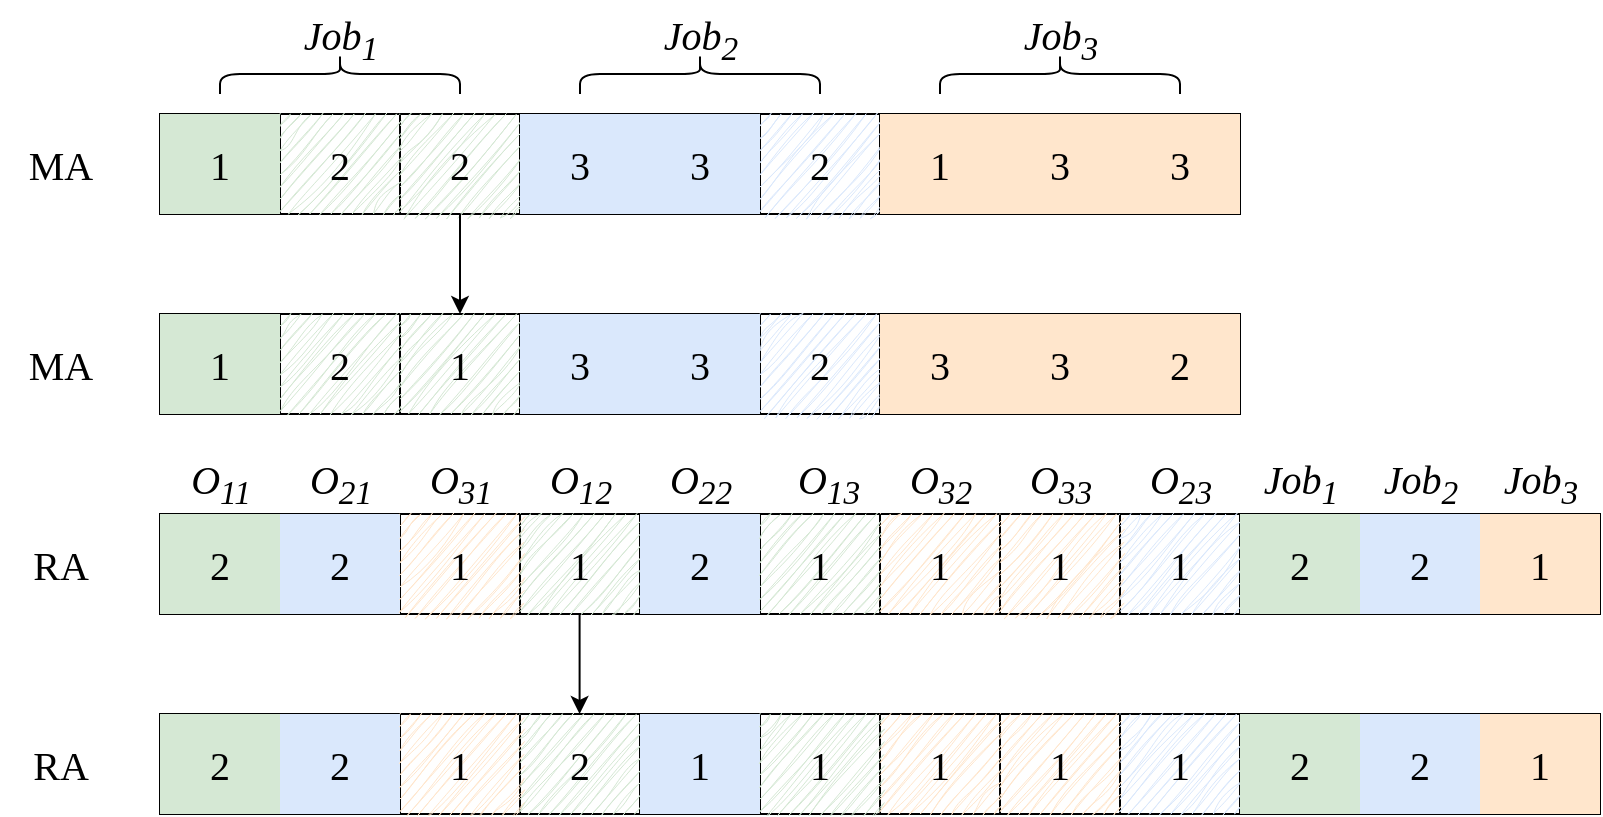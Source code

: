 <mxfile version="26.1.0">
  <diagram name="第 1 页" id="iQ7srxk4YWTIxksb6oVG">
    <mxGraphModel dx="1185" dy="627" grid="1" gridSize="10" guides="1" tooltips="1" connect="1" arrows="1" fold="1" page="1" pageScale="1" pageWidth="827" pageHeight="1169" math="0" shadow="0">
      <root>
        <mxCell id="0" />
        <mxCell id="1" parent="0" />
        <mxCell id="WESP8O3cPXHoL07Lp8WO-1" value="" style="shape=table;startSize=0;container=1;collapsible=0;childLayout=tableLayout;fontFamily=Times New Roman;fontSize=20;" vertex="1" parent="1">
          <mxGeometry x="100" y="230" width="540" height="50" as="geometry" />
        </mxCell>
        <mxCell id="WESP8O3cPXHoL07Lp8WO-2" value="" style="shape=tableRow;horizontal=0;startSize=0;swimlaneHead=0;swimlaneBody=0;strokeColor=inherit;top=0;left=0;bottom=0;right=0;collapsible=0;dropTarget=0;fillColor=none;points=[[0,0.5],[1,0.5]];portConstraint=eastwest;fontFamily=Times New Roman;fontSize=20;" vertex="1" parent="WESP8O3cPXHoL07Lp8WO-1">
          <mxGeometry width="540" height="50" as="geometry" />
        </mxCell>
        <mxCell id="WESP8O3cPXHoL07Lp8WO-3" value="1" style="shape=partialRectangle;html=1;whiteSpace=wrap;connectable=0;strokeColor=#82b366;overflow=hidden;fillColor=#d5e8d4;top=0;left=0;bottom=0;right=0;pointerEvents=1;fontFamily=Times New Roman;fontSize=20;" vertex="1" parent="WESP8O3cPXHoL07Lp8WO-2">
          <mxGeometry width="60" height="50" as="geometry">
            <mxRectangle width="60" height="50" as="alternateBounds" />
          </mxGeometry>
        </mxCell>
        <mxCell id="WESP8O3cPXHoL07Lp8WO-4" value="2" style="shape=partialRectangle;html=1;whiteSpace=wrap;connectable=0;strokeColor=#82b366;overflow=hidden;fillColor=#d5e8d4;top=0;left=0;bottom=0;right=0;pointerEvents=1;fontFamily=Times New Roman;fontSize=20;sketch=1;curveFitting=1;jiggle=2;" vertex="1" parent="WESP8O3cPXHoL07Lp8WO-2">
          <mxGeometry x="60" width="60" height="50" as="geometry">
            <mxRectangle width="60" height="50" as="alternateBounds" />
          </mxGeometry>
        </mxCell>
        <mxCell id="WESP8O3cPXHoL07Lp8WO-5" value="2" style="shape=partialRectangle;html=1;whiteSpace=wrap;connectable=0;strokeColor=#82b366;overflow=hidden;fillColor=#d5e8d4;top=0;left=0;bottom=0;right=0;pointerEvents=1;fontFamily=Times New Roman;fontSize=20;sketch=1;curveFitting=1;jiggle=2;" vertex="1" parent="WESP8O3cPXHoL07Lp8WO-2">
          <mxGeometry x="120" width="60" height="50" as="geometry">
            <mxRectangle width="60" height="50" as="alternateBounds" />
          </mxGeometry>
        </mxCell>
        <mxCell id="WESP8O3cPXHoL07Lp8WO-6" value="3" style="shape=partialRectangle;html=1;whiteSpace=wrap;connectable=0;strokeColor=#6c8ebf;overflow=hidden;fillColor=#dae8fc;top=0;left=0;bottom=0;right=0;pointerEvents=1;fontFamily=Times New Roman;fontSize=20;" vertex="1" parent="WESP8O3cPXHoL07Lp8WO-2">
          <mxGeometry x="180" width="60" height="50" as="geometry">
            <mxRectangle width="60" height="50" as="alternateBounds" />
          </mxGeometry>
        </mxCell>
        <mxCell id="WESP8O3cPXHoL07Lp8WO-7" value="3" style="shape=partialRectangle;html=1;whiteSpace=wrap;connectable=0;strokeColor=#6c8ebf;overflow=hidden;fillColor=#dae8fc;top=0;left=0;bottom=0;right=0;pointerEvents=1;fontFamily=Times New Roman;fontSize=20;" vertex="1" parent="WESP8O3cPXHoL07Lp8WO-2">
          <mxGeometry x="240" width="60" height="50" as="geometry">
            <mxRectangle width="60" height="50" as="alternateBounds" />
          </mxGeometry>
        </mxCell>
        <mxCell id="WESP8O3cPXHoL07Lp8WO-8" value="2" style="shape=partialRectangle;html=1;whiteSpace=wrap;connectable=0;strokeColor=#6c8ebf;overflow=hidden;fillColor=#dae8fc;top=0;left=0;bottom=0;right=0;pointerEvents=1;fontFamily=Times New Roman;fontSize=20;sketch=1;curveFitting=1;jiggle=2;" vertex="1" parent="WESP8O3cPXHoL07Lp8WO-2">
          <mxGeometry x="300" width="60" height="50" as="geometry">
            <mxRectangle width="60" height="50" as="alternateBounds" />
          </mxGeometry>
        </mxCell>
        <mxCell id="WESP8O3cPXHoL07Lp8WO-9" value="1" style="shape=partialRectangle;html=1;whiteSpace=wrap;connectable=0;strokeColor=#d79b00;overflow=hidden;fillColor=#ffe6cc;top=0;left=0;bottom=0;right=0;pointerEvents=1;fontFamily=Times New Roman;fontSize=20;" vertex="1" parent="WESP8O3cPXHoL07Lp8WO-2">
          <mxGeometry x="360" width="60" height="50" as="geometry">
            <mxRectangle width="60" height="50" as="alternateBounds" />
          </mxGeometry>
        </mxCell>
        <mxCell id="WESP8O3cPXHoL07Lp8WO-10" value="3" style="shape=partialRectangle;html=1;whiteSpace=wrap;connectable=0;strokeColor=default;overflow=hidden;fillColor=#ffe6cc;top=0;left=0;bottom=0;right=0;pointerEvents=1;fontFamily=Times New Roman;fontSize=20;" vertex="1" parent="WESP8O3cPXHoL07Lp8WO-2">
          <mxGeometry x="420" width="60" height="50" as="geometry">
            <mxRectangle width="60" height="50" as="alternateBounds" />
          </mxGeometry>
        </mxCell>
        <mxCell id="WESP8O3cPXHoL07Lp8WO-11" value="3" style="shape=partialRectangle;html=1;whiteSpace=wrap;connectable=0;strokeColor=#d79b00;overflow=hidden;fillColor=#ffe6cc;top=0;left=0;bottom=0;right=0;pointerEvents=1;fontFamily=Times New Roman;fontSize=20;" vertex="1" parent="WESP8O3cPXHoL07Lp8WO-2">
          <mxGeometry x="480" width="60" height="50" as="geometry">
            <mxRectangle width="60" height="50" as="alternateBounds" />
          </mxGeometry>
        </mxCell>
        <mxCell id="WESP8O3cPXHoL07Lp8WO-12" value="MA" style="text;html=1;align=center;verticalAlign=middle;resizable=0;points=[];autosize=1;strokeColor=none;fillColor=none;fontFamily=Times New Roman;fontSize=20;" vertex="1" parent="1">
          <mxGeometry x="20" y="235" width="60" height="40" as="geometry" />
        </mxCell>
        <mxCell id="WESP8O3cPXHoL07Lp8WO-13" value="" style="shape=table;startSize=0;container=1;collapsible=0;childLayout=tableLayout;fontFamily=Times New Roman;fontSize=20;" vertex="1" parent="1">
          <mxGeometry x="100" y="330" width="540" height="50" as="geometry" />
        </mxCell>
        <mxCell id="WESP8O3cPXHoL07Lp8WO-14" value="" style="shape=tableRow;horizontal=0;startSize=0;swimlaneHead=0;swimlaneBody=0;strokeColor=inherit;top=0;left=0;bottom=0;right=0;collapsible=0;dropTarget=0;fillColor=none;points=[[0,0.5],[1,0.5]];portConstraint=eastwest;fontFamily=Times New Roman;fontSize=20;shadow=0;" vertex="1" parent="WESP8O3cPXHoL07Lp8WO-13">
          <mxGeometry width="540" height="50" as="geometry" />
        </mxCell>
        <mxCell id="WESP8O3cPXHoL07Lp8WO-15" value="1" style="shape=partialRectangle;html=1;whiteSpace=wrap;connectable=0;strokeColor=#82b366;overflow=hidden;fillColor=#d5e8d4;top=0;left=0;bottom=0;right=0;pointerEvents=1;fontFamily=Times New Roman;fontSize=20;shadow=0;" vertex="1" parent="WESP8O3cPXHoL07Lp8WO-14">
          <mxGeometry width="60" height="50" as="geometry">
            <mxRectangle width="60" height="50" as="alternateBounds" />
          </mxGeometry>
        </mxCell>
        <mxCell id="WESP8O3cPXHoL07Lp8WO-16" value="2" style="shape=partialRectangle;html=1;whiteSpace=wrap;connectable=0;strokeColor=#82b366;overflow=hidden;fillColor=#d5e8d4;top=0;left=0;bottom=0;right=0;pointerEvents=1;fontFamily=Times New Roman;fontSize=20;shadow=0;sketch=1;curveFitting=1;jiggle=2;" vertex="1" parent="WESP8O3cPXHoL07Lp8WO-14">
          <mxGeometry x="60" width="60" height="50" as="geometry">
            <mxRectangle width="60" height="50" as="alternateBounds" />
          </mxGeometry>
        </mxCell>
        <mxCell id="WESP8O3cPXHoL07Lp8WO-17" value="1" style="shape=partialRectangle;html=1;whiteSpace=wrap;connectable=0;strokeColor=#82b366;overflow=hidden;fillColor=#d5e8d4;top=0;left=0;bottom=0;right=0;pointerEvents=1;fontFamily=Times New Roman;fontSize=20;shadow=0;sketch=1;curveFitting=1;jiggle=2;" vertex="1" parent="WESP8O3cPXHoL07Lp8WO-14">
          <mxGeometry x="120" width="60" height="50" as="geometry">
            <mxRectangle width="60" height="50" as="alternateBounds" />
          </mxGeometry>
        </mxCell>
        <mxCell id="WESP8O3cPXHoL07Lp8WO-18" value="3" style="shape=partialRectangle;html=1;whiteSpace=wrap;connectable=0;strokeColor=#6c8ebf;overflow=hidden;fillColor=#dae8fc;top=0;left=0;bottom=0;right=0;pointerEvents=1;fontFamily=Times New Roman;fontSize=20;shadow=0;" vertex="1" parent="WESP8O3cPXHoL07Lp8WO-14">
          <mxGeometry x="180" width="60" height="50" as="geometry">
            <mxRectangle width="60" height="50" as="alternateBounds" />
          </mxGeometry>
        </mxCell>
        <mxCell id="WESP8O3cPXHoL07Lp8WO-19" value="3" style="shape=partialRectangle;html=1;whiteSpace=wrap;connectable=0;strokeColor=#6c8ebf;overflow=hidden;fillColor=#dae8fc;top=0;left=0;bottom=0;right=0;pointerEvents=1;fontFamily=Times New Roman;fontSize=20;shadow=0;" vertex="1" parent="WESP8O3cPXHoL07Lp8WO-14">
          <mxGeometry x="240" width="60" height="50" as="geometry">
            <mxRectangle width="60" height="50" as="alternateBounds" />
          </mxGeometry>
        </mxCell>
        <mxCell id="WESP8O3cPXHoL07Lp8WO-20" value="2" style="shape=partialRectangle;html=1;whiteSpace=wrap;connectable=0;strokeColor=#6c8ebf;overflow=hidden;fillColor=#dae8fc;top=0;left=0;bottom=0;right=0;pointerEvents=1;fontFamily=Times New Roman;fontSize=20;shadow=0;sketch=1;curveFitting=1;jiggle=2;" vertex="1" parent="WESP8O3cPXHoL07Lp8WO-14">
          <mxGeometry x="300" width="60" height="50" as="geometry">
            <mxRectangle width="60" height="50" as="alternateBounds" />
          </mxGeometry>
        </mxCell>
        <mxCell id="WESP8O3cPXHoL07Lp8WO-21" value="3" style="shape=partialRectangle;html=1;whiteSpace=wrap;connectable=0;strokeColor=#d79b00;overflow=hidden;fillColor=#ffe6cc;top=0;left=0;bottom=0;right=0;pointerEvents=1;fontFamily=Times New Roman;fontSize=20;shadow=0;" vertex="1" parent="WESP8O3cPXHoL07Lp8WO-14">
          <mxGeometry x="360" width="60" height="50" as="geometry">
            <mxRectangle width="60" height="50" as="alternateBounds" />
          </mxGeometry>
        </mxCell>
        <mxCell id="WESP8O3cPXHoL07Lp8WO-22" value="3" style="shape=partialRectangle;html=1;whiteSpace=wrap;connectable=0;strokeColor=#d79b00;overflow=hidden;fillColor=#ffe6cc;top=0;left=0;bottom=0;right=0;pointerEvents=1;fontFamily=Times New Roman;fontSize=20;shadow=0;" vertex="1" parent="WESP8O3cPXHoL07Lp8WO-14">
          <mxGeometry x="420" width="60" height="50" as="geometry">
            <mxRectangle width="60" height="50" as="alternateBounds" />
          </mxGeometry>
        </mxCell>
        <mxCell id="WESP8O3cPXHoL07Lp8WO-23" value="2" style="shape=partialRectangle;html=1;whiteSpace=wrap;connectable=0;strokeColor=#d79b00;overflow=hidden;fillColor=#ffe6cc;top=0;left=0;bottom=0;right=0;pointerEvents=1;fontFamily=Times New Roman;fontSize=20;shadow=0;" vertex="1" parent="WESP8O3cPXHoL07Lp8WO-14">
          <mxGeometry x="480" width="60" height="50" as="geometry">
            <mxRectangle width="60" height="50" as="alternateBounds" />
          </mxGeometry>
        </mxCell>
        <mxCell id="WESP8O3cPXHoL07Lp8WO-24" value="MA" style="text;html=1;align=center;verticalAlign=middle;resizable=0;points=[];autosize=1;strokeColor=none;fillColor=none;fontFamily=Times New Roman;fontSize=20;" vertex="1" parent="1">
          <mxGeometry x="20" y="335" width="60" height="40" as="geometry" />
        </mxCell>
        <mxCell id="WESP8O3cPXHoL07Lp8WO-26" value="" style="endArrow=classic;html=1;rounded=0;exitX=0.17;exitY=1.009;exitDx=0;exitDy=0;exitPerimeter=0;fontFamily=Times New Roman;" edge="1" parent="1">
          <mxGeometry width="50" height="50" relative="1" as="geometry">
            <mxPoint x="250" y="280" as="sourcePoint" />
            <mxPoint x="250" y="330" as="targetPoint" />
          </mxGeometry>
        </mxCell>
        <mxCell id="WESP8O3cPXHoL07Lp8WO-31" value="RA" style="text;html=1;align=center;verticalAlign=middle;resizable=0;points=[];autosize=1;strokeColor=none;fillColor=none;fontFamily=Times New Roman;fontSize=20;" vertex="1" parent="1">
          <mxGeometry x="25" y="435" width="50" height="40" as="geometry" />
        </mxCell>
        <mxCell id="WESP8O3cPXHoL07Lp8WO-32" value="" style="shape=table;startSize=0;container=1;collapsible=0;childLayout=tableLayout;fontFamily=Times New Roman;fontSize=20;" vertex="1" parent="1">
          <mxGeometry x="100" y="430" width="720" height="50" as="geometry" />
        </mxCell>
        <mxCell id="WESP8O3cPXHoL07Lp8WO-33" value="" style="shape=tableRow;horizontal=0;startSize=0;swimlaneHead=0;swimlaneBody=0;strokeColor=inherit;top=0;left=0;bottom=0;right=0;collapsible=0;dropTarget=0;fillColor=none;points=[[0,0.5],[1,0.5]];portConstraint=eastwest;fontFamily=Times New Roman;fontSize=20;" vertex="1" parent="WESP8O3cPXHoL07Lp8WO-32">
          <mxGeometry width="720" height="50" as="geometry" />
        </mxCell>
        <mxCell id="WESP8O3cPXHoL07Lp8WO-34" value="2" style="shape=partialRectangle;html=1;whiteSpace=wrap;connectable=0;strokeColor=#82b366;overflow=hidden;fillColor=#d5e8d4;top=0;left=0;bottom=0;right=0;pointerEvents=1;fontFamily=Times New Roman;fontSize=20;" vertex="1" parent="WESP8O3cPXHoL07Lp8WO-33">
          <mxGeometry width="60" height="50" as="geometry">
            <mxRectangle width="60" height="50" as="alternateBounds" />
          </mxGeometry>
        </mxCell>
        <mxCell id="WESP8O3cPXHoL07Lp8WO-35" value="2" style="shape=partialRectangle;html=1;whiteSpace=wrap;connectable=0;strokeColor=#6c8ebf;overflow=hidden;fillColor=#dae8fc;top=0;left=0;bottom=0;right=0;pointerEvents=1;fontFamily=Times New Roman;fontSize=20;" vertex="1" parent="WESP8O3cPXHoL07Lp8WO-33">
          <mxGeometry x="60" width="60" height="50" as="geometry">
            <mxRectangle width="60" height="50" as="alternateBounds" />
          </mxGeometry>
        </mxCell>
        <mxCell id="WESP8O3cPXHoL07Lp8WO-36" value="1" style="shape=partialRectangle;html=1;whiteSpace=wrap;connectable=0;strokeColor=#d79b00;overflow=hidden;fillColor=#ffe6cc;top=0;left=0;bottom=0;right=0;pointerEvents=1;fontFamily=Times New Roman;fontSize=20;sketch=1;curveFitting=1;jiggle=2;" vertex="1" parent="WESP8O3cPXHoL07Lp8WO-33">
          <mxGeometry x="120" width="60" height="50" as="geometry">
            <mxRectangle width="60" height="50" as="alternateBounds" />
          </mxGeometry>
        </mxCell>
        <mxCell id="WESP8O3cPXHoL07Lp8WO-37" value="1" style="shape=partialRectangle;html=1;whiteSpace=wrap;connectable=0;strokeColor=#82b366;overflow=hidden;fillColor=#d5e8d4;top=0;left=0;bottom=0;right=0;pointerEvents=1;fontFamily=Times New Roman;fontSize=20;sketch=1;curveFitting=1;jiggle=2;" vertex="1" parent="WESP8O3cPXHoL07Lp8WO-33">
          <mxGeometry x="180" width="60" height="50" as="geometry">
            <mxRectangle width="60" height="50" as="alternateBounds" />
          </mxGeometry>
        </mxCell>
        <mxCell id="WESP8O3cPXHoL07Lp8WO-38" value="2" style="shape=partialRectangle;html=1;whiteSpace=wrap;connectable=0;strokeColor=#6c8ebf;overflow=hidden;fillColor=#dae8fc;top=0;left=0;bottom=0;right=0;pointerEvents=1;fontFamily=Times New Roman;fontSize=20;" vertex="1" parent="WESP8O3cPXHoL07Lp8WO-33">
          <mxGeometry x="240" width="60" height="50" as="geometry">
            <mxRectangle width="60" height="50" as="alternateBounds" />
          </mxGeometry>
        </mxCell>
        <mxCell id="WESP8O3cPXHoL07Lp8WO-39" value="1" style="shape=partialRectangle;html=1;whiteSpace=wrap;connectable=0;strokeColor=#82b366;overflow=hidden;fillColor=#d5e8d4;top=0;left=0;bottom=0;right=0;pointerEvents=1;fontFamily=Times New Roman;fontSize=20;sketch=1;curveFitting=1;jiggle=2;" vertex="1" parent="WESP8O3cPXHoL07Lp8WO-33">
          <mxGeometry x="300" width="60" height="50" as="geometry">
            <mxRectangle width="60" height="50" as="alternateBounds" />
          </mxGeometry>
        </mxCell>
        <mxCell id="WESP8O3cPXHoL07Lp8WO-40" value="1" style="shape=partialRectangle;html=1;whiteSpace=wrap;connectable=0;strokeColor=#d79b00;overflow=hidden;fillColor=#ffe6cc;top=0;left=0;bottom=0;right=0;pointerEvents=1;fontFamily=Times New Roman;fontSize=20;sketch=1;curveFitting=1;jiggle=2;" vertex="1" parent="WESP8O3cPXHoL07Lp8WO-33">
          <mxGeometry x="360" width="60" height="50" as="geometry">
            <mxRectangle width="60" height="50" as="alternateBounds" />
          </mxGeometry>
        </mxCell>
        <mxCell id="WESP8O3cPXHoL07Lp8WO-41" value="1" style="shape=partialRectangle;html=1;whiteSpace=wrap;connectable=0;strokeColor=#d79b00;overflow=hidden;fillColor=#ffe6cc;top=0;left=0;bottom=0;right=0;pointerEvents=1;fontFamily=Times New Roman;fontSize=20;sketch=1;curveFitting=1;jiggle=2;" vertex="1" parent="WESP8O3cPXHoL07Lp8WO-33">
          <mxGeometry x="420" width="60" height="50" as="geometry">
            <mxRectangle width="60" height="50" as="alternateBounds" />
          </mxGeometry>
        </mxCell>
        <mxCell id="WESP8O3cPXHoL07Lp8WO-42" value="1" style="shape=partialRectangle;html=1;whiteSpace=wrap;connectable=0;strokeColor=#6c8ebf;overflow=hidden;fillColor=#dae8fc;top=0;left=0;bottom=0;right=0;pointerEvents=1;fontFamily=Times New Roman;fontSize=20;sketch=1;curveFitting=1;jiggle=2;" vertex="1" parent="WESP8O3cPXHoL07Lp8WO-33">
          <mxGeometry x="480" width="60" height="50" as="geometry">
            <mxRectangle width="60" height="50" as="alternateBounds" />
          </mxGeometry>
        </mxCell>
        <mxCell id="WESP8O3cPXHoL07Lp8WO-43" value="2" style="shape=partialRectangle;html=1;whiteSpace=wrap;connectable=0;strokeColor=#82b366;overflow=hidden;fillColor=#d5e8d4;top=0;left=0;bottom=0;right=0;pointerEvents=1;fontFamily=Times New Roman;fontSize=20;" vertex="1" parent="WESP8O3cPXHoL07Lp8WO-33">
          <mxGeometry x="540" width="60" height="50" as="geometry">
            <mxRectangle width="60" height="50" as="alternateBounds" />
          </mxGeometry>
        </mxCell>
        <mxCell id="WESP8O3cPXHoL07Lp8WO-44" value="2" style="shape=partialRectangle;html=1;whiteSpace=wrap;connectable=0;strokeColor=#6c8ebf;overflow=hidden;fillColor=#dae8fc;top=0;left=0;bottom=0;right=0;pointerEvents=1;fontFamily=Times New Roman;fontSize=20;" vertex="1" parent="WESP8O3cPXHoL07Lp8WO-33">
          <mxGeometry x="600" width="60" height="50" as="geometry">
            <mxRectangle width="60" height="50" as="alternateBounds" />
          </mxGeometry>
        </mxCell>
        <mxCell id="WESP8O3cPXHoL07Lp8WO-45" value="1" style="shape=partialRectangle;html=1;whiteSpace=wrap;connectable=0;strokeColor=#d79b00;overflow=hidden;fillColor=#ffe6cc;top=0;left=0;bottom=0;right=0;pointerEvents=1;fontFamily=Times New Roman;fontSize=20;" vertex="1" parent="WESP8O3cPXHoL07Lp8WO-33">
          <mxGeometry x="660" width="60" height="50" as="geometry">
            <mxRectangle width="60" height="50" as="alternateBounds" />
          </mxGeometry>
        </mxCell>
        <mxCell id="WESP8O3cPXHoL07Lp8WO-46" value="RA" style="text;html=1;align=center;verticalAlign=middle;resizable=0;points=[];autosize=1;strokeColor=none;fillColor=none;fontFamily=Times New Roman;fontSize=20;" vertex="1" parent="1">
          <mxGeometry x="25" y="535" width="50" height="40" as="geometry" />
        </mxCell>
        <mxCell id="WESP8O3cPXHoL07Lp8WO-47" value="" style="shape=table;startSize=0;container=1;collapsible=0;childLayout=tableLayout;fontFamily=Times New Roman;fontSize=20;" vertex="1" parent="1">
          <mxGeometry x="100" y="530" width="720" height="50" as="geometry" />
        </mxCell>
        <mxCell id="WESP8O3cPXHoL07Lp8WO-48" value="" style="shape=tableRow;horizontal=0;startSize=0;swimlaneHead=0;swimlaneBody=0;strokeColor=inherit;top=0;left=0;bottom=0;right=0;collapsible=0;dropTarget=0;fillColor=none;points=[[0,0.5],[1,0.5]];portConstraint=eastwest;fontFamily=Times New Roman;fontSize=20;" vertex="1" parent="WESP8O3cPXHoL07Lp8WO-47">
          <mxGeometry width="720" height="50" as="geometry" />
        </mxCell>
        <mxCell id="WESP8O3cPXHoL07Lp8WO-49" value="2" style="shape=partialRectangle;html=1;whiteSpace=wrap;connectable=0;strokeColor=#82b366;overflow=hidden;fillColor=#d5e8d4;top=0;left=0;bottom=0;right=0;pointerEvents=1;fontFamily=Times New Roman;fontSize=20;" vertex="1" parent="WESP8O3cPXHoL07Lp8WO-48">
          <mxGeometry width="60" height="50" as="geometry">
            <mxRectangle width="60" height="50" as="alternateBounds" />
          </mxGeometry>
        </mxCell>
        <mxCell id="WESP8O3cPXHoL07Lp8WO-50" value="2" style="shape=partialRectangle;html=1;whiteSpace=wrap;connectable=0;strokeColor=#6c8ebf;overflow=hidden;fillColor=#dae8fc;top=0;left=0;bottom=0;right=0;pointerEvents=1;fontFamily=Times New Roman;fontSize=20;" vertex="1" parent="WESP8O3cPXHoL07Lp8WO-48">
          <mxGeometry x="60" width="60" height="50" as="geometry">
            <mxRectangle width="60" height="50" as="alternateBounds" />
          </mxGeometry>
        </mxCell>
        <mxCell id="WESP8O3cPXHoL07Lp8WO-51" value="1" style="shape=partialRectangle;html=1;whiteSpace=wrap;connectable=0;strokeColor=#d79b00;overflow=hidden;fillColor=#ffe6cc;top=0;left=0;bottom=0;right=0;pointerEvents=1;fontFamily=Times New Roman;fontSize=20;sketch=1;curveFitting=1;jiggle=2;" vertex="1" parent="WESP8O3cPXHoL07Lp8WO-48">
          <mxGeometry x="120" width="60" height="50" as="geometry">
            <mxRectangle width="60" height="50" as="alternateBounds" />
          </mxGeometry>
        </mxCell>
        <mxCell id="WESP8O3cPXHoL07Lp8WO-52" value="2" style="shape=partialRectangle;html=1;whiteSpace=wrap;connectable=0;strokeColor=#82b366;overflow=hidden;fillColor=#d5e8d4;top=0;left=0;bottom=0;right=0;pointerEvents=1;fontFamily=Times New Roman;fontSize=20;sketch=1;curveFitting=1;jiggle=2;" vertex="1" parent="WESP8O3cPXHoL07Lp8WO-48">
          <mxGeometry x="180" width="60" height="50" as="geometry">
            <mxRectangle width="60" height="50" as="alternateBounds" />
          </mxGeometry>
        </mxCell>
        <mxCell id="WESP8O3cPXHoL07Lp8WO-53" value="1" style="shape=partialRectangle;html=1;whiteSpace=wrap;connectable=0;strokeColor=#6c8ebf;overflow=hidden;fillColor=#dae8fc;top=0;left=0;bottom=0;right=0;pointerEvents=1;fontFamily=Times New Roman;fontSize=20;" vertex="1" parent="WESP8O3cPXHoL07Lp8WO-48">
          <mxGeometry x="240" width="60" height="50" as="geometry">
            <mxRectangle width="60" height="50" as="alternateBounds" />
          </mxGeometry>
        </mxCell>
        <mxCell id="WESP8O3cPXHoL07Lp8WO-54" value="1" style="shape=partialRectangle;html=1;whiteSpace=wrap;connectable=0;strokeColor=#82b366;overflow=hidden;fillColor=#d5e8d4;top=0;left=0;bottom=0;right=0;pointerEvents=1;fontFamily=Times New Roman;fontSize=20;sketch=1;curveFitting=1;jiggle=2;" vertex="1" parent="WESP8O3cPXHoL07Lp8WO-48">
          <mxGeometry x="300" width="60" height="50" as="geometry">
            <mxRectangle width="60" height="50" as="alternateBounds" />
          </mxGeometry>
        </mxCell>
        <mxCell id="WESP8O3cPXHoL07Lp8WO-55" value="1" style="shape=partialRectangle;html=1;whiteSpace=wrap;connectable=0;strokeColor=#d79b00;overflow=hidden;fillColor=#ffe6cc;top=0;left=0;bottom=0;right=0;pointerEvents=1;fontFamily=Times New Roman;fontSize=20;sketch=1;curveFitting=1;jiggle=2;" vertex="1" parent="WESP8O3cPXHoL07Lp8WO-48">
          <mxGeometry x="360" width="60" height="50" as="geometry">
            <mxRectangle width="60" height="50" as="alternateBounds" />
          </mxGeometry>
        </mxCell>
        <mxCell id="WESP8O3cPXHoL07Lp8WO-56" value="1" style="shape=partialRectangle;html=1;whiteSpace=wrap;connectable=0;strokeColor=#d79b00;overflow=hidden;fillColor=#ffe6cc;top=0;left=0;bottom=0;right=0;pointerEvents=1;fontFamily=Times New Roman;fontSize=20;sketch=1;curveFitting=1;jiggle=2;" vertex="1" parent="WESP8O3cPXHoL07Lp8WO-48">
          <mxGeometry x="420" width="60" height="50" as="geometry">
            <mxRectangle width="60" height="50" as="alternateBounds" />
          </mxGeometry>
        </mxCell>
        <mxCell id="WESP8O3cPXHoL07Lp8WO-57" value="1" style="shape=partialRectangle;html=1;whiteSpace=wrap;connectable=0;strokeColor=#6c8ebf;overflow=hidden;fillColor=#dae8fc;top=0;left=0;bottom=0;right=0;pointerEvents=1;fontFamily=Times New Roman;fontSize=20;sketch=1;curveFitting=1;jiggle=2;" vertex="1" parent="WESP8O3cPXHoL07Lp8WO-48">
          <mxGeometry x="480" width="60" height="50" as="geometry">
            <mxRectangle width="60" height="50" as="alternateBounds" />
          </mxGeometry>
        </mxCell>
        <mxCell id="WESP8O3cPXHoL07Lp8WO-58" value="2" style="shape=partialRectangle;html=1;whiteSpace=wrap;connectable=0;strokeColor=#82b366;overflow=hidden;fillColor=#d5e8d4;top=0;left=0;bottom=0;right=0;pointerEvents=1;fontFamily=Times New Roman;fontSize=20;" vertex="1" parent="WESP8O3cPXHoL07Lp8WO-48">
          <mxGeometry x="540" width="60" height="50" as="geometry">
            <mxRectangle width="60" height="50" as="alternateBounds" />
          </mxGeometry>
        </mxCell>
        <mxCell id="WESP8O3cPXHoL07Lp8WO-59" value="2" style="shape=partialRectangle;html=1;whiteSpace=wrap;connectable=0;strokeColor=#6c8ebf;overflow=hidden;fillColor=#dae8fc;top=0;left=0;bottom=0;right=0;pointerEvents=1;fontFamily=Times New Roman;fontSize=20;" vertex="1" parent="WESP8O3cPXHoL07Lp8WO-48">
          <mxGeometry x="600" width="60" height="50" as="geometry">
            <mxRectangle width="60" height="50" as="alternateBounds" />
          </mxGeometry>
        </mxCell>
        <mxCell id="WESP8O3cPXHoL07Lp8WO-60" value="1" style="shape=partialRectangle;html=1;whiteSpace=wrap;connectable=0;strokeColor=#d79b00;overflow=hidden;fillColor=#ffe6cc;top=0;left=0;bottom=0;right=0;pointerEvents=1;fontFamily=Times New Roman;fontSize=20;" vertex="1" parent="WESP8O3cPXHoL07Lp8WO-48">
          <mxGeometry x="660" width="60" height="50" as="geometry">
            <mxRectangle width="60" height="50" as="alternateBounds" />
          </mxGeometry>
        </mxCell>
        <mxCell id="WESP8O3cPXHoL07Lp8WO-63" value="" style="endArrow=classic;html=1;rounded=0;exitX=0.17;exitY=1.009;exitDx=0;exitDy=0;exitPerimeter=0;fontFamily=Times New Roman;" edge="1" parent="1">
          <mxGeometry width="50" height="50" relative="1" as="geometry">
            <mxPoint x="309.8" y="480" as="sourcePoint" />
            <mxPoint x="309.8" y="530" as="targetPoint" />
          </mxGeometry>
        </mxCell>
        <mxCell id="WESP8O3cPXHoL07Lp8WO-64" value="" style="shape=curlyBracket;whiteSpace=wrap;html=1;rounded=1;labelPosition=left;verticalLabelPosition=middle;align=right;verticalAlign=middle;rotation=90;fontFamily=Times New Roman;" vertex="1" parent="1">
          <mxGeometry x="180" y="150" width="20" height="120" as="geometry" />
        </mxCell>
        <mxCell id="WESP8O3cPXHoL07Lp8WO-65" value="" style="shape=curlyBracket;whiteSpace=wrap;html=1;rounded=1;labelPosition=left;verticalLabelPosition=middle;align=right;verticalAlign=middle;rotation=90;fontFamily=Times New Roman;" vertex="1" parent="1">
          <mxGeometry x="360" y="150" width="20" height="120" as="geometry" />
        </mxCell>
        <mxCell id="WESP8O3cPXHoL07Lp8WO-66" value="" style="shape=curlyBracket;whiteSpace=wrap;html=1;rounded=1;labelPosition=left;verticalLabelPosition=middle;align=right;verticalAlign=middle;rotation=90;fontFamily=Times New Roman;" vertex="1" parent="1">
          <mxGeometry x="540" y="150" width="20" height="120" as="geometry" />
        </mxCell>
        <mxCell id="WESP8O3cPXHoL07Lp8WO-67" value="Job&lt;sub&gt;1&lt;/sub&gt;" style="text;html=1;align=center;verticalAlign=middle;resizable=0;points=[];autosize=1;strokeColor=none;fillColor=none;fontSize=20;fontFamily=Times New Roman;fontStyle=2" vertex="1" parent="1">
          <mxGeometry x="160" y="173" width="60" height="40" as="geometry" />
        </mxCell>
        <mxCell id="WESP8O3cPXHoL07Lp8WO-68" value="Job&lt;sub&gt;2&lt;/sub&gt;" style="text;html=1;align=center;verticalAlign=middle;resizable=0;points=[];autosize=1;strokeColor=none;fillColor=none;fontSize=20;fontFamily=Times New Roman;fontStyle=2" vertex="1" parent="1">
          <mxGeometry x="340" y="173" width="60" height="40" as="geometry" />
        </mxCell>
        <mxCell id="WESP8O3cPXHoL07Lp8WO-69" value="Job&lt;sub&gt;3&lt;/sub&gt;" style="text;html=1;align=center;verticalAlign=middle;resizable=0;points=[];autosize=1;strokeColor=none;fillColor=none;fontSize=20;fontFamily=Times New Roman;fontStyle=2" vertex="1" parent="1">
          <mxGeometry x="520" y="173" width="60" height="40" as="geometry" />
        </mxCell>
        <mxCell id="WESP8O3cPXHoL07Lp8WO-70" value="O&lt;sub&gt;11&lt;/sub&gt;" style="text;html=1;align=center;verticalAlign=middle;resizable=0;points=[];autosize=1;strokeColor=none;fillColor=none;fontSize=20;fontFamily=Times New Roman;fontStyle=2" vertex="1" parent="1">
          <mxGeometry x="105" y="395" width="50" height="40" as="geometry" />
        </mxCell>
        <mxCell id="WESP8O3cPXHoL07Lp8WO-73" value="O&lt;sub&gt;21&lt;/sub&gt;" style="text;html=1;align=center;verticalAlign=middle;resizable=0;points=[];autosize=1;strokeColor=none;fillColor=none;fontSize=20;fontFamily=Times New Roman;fontStyle=2" vertex="1" parent="1">
          <mxGeometry x="165" y="395" width="50" height="40" as="geometry" />
        </mxCell>
        <mxCell id="WESP8O3cPXHoL07Lp8WO-74" value="O&lt;sub&gt;31&lt;/sub&gt;" style="text;html=1;align=center;verticalAlign=middle;resizable=0;points=[];autosize=1;strokeColor=none;fillColor=none;fontSize=20;fontFamily=Times New Roman;fontStyle=2" vertex="1" parent="1">
          <mxGeometry x="225" y="395" width="50" height="40" as="geometry" />
        </mxCell>
        <mxCell id="WESP8O3cPXHoL07Lp8WO-75" value="O&lt;sub&gt;12&lt;/sub&gt;" style="text;html=1;align=center;verticalAlign=middle;resizable=0;points=[];autosize=1;strokeColor=none;fillColor=none;fontSize=20;fontFamily=Times New Roman;fontStyle=2" vertex="1" parent="1">
          <mxGeometry x="285" y="395" width="50" height="40" as="geometry" />
        </mxCell>
        <mxCell id="WESP8O3cPXHoL07Lp8WO-76" value="O&lt;sub&gt;22&lt;/sub&gt;" style="text;html=1;align=center;verticalAlign=middle;resizable=0;points=[];autosize=1;strokeColor=none;fillColor=none;fontSize=20;fontFamily=Times New Roman;fontStyle=2" vertex="1" parent="1">
          <mxGeometry x="345" y="395" width="50" height="40" as="geometry" />
        </mxCell>
        <mxCell id="WESP8O3cPXHoL07Lp8WO-77" value="O&lt;sub&gt;13&lt;/sub&gt;" style="text;html=1;align=center;verticalAlign=middle;resizable=0;points=[];autosize=1;strokeColor=none;fillColor=none;fontSize=20;fontFamily=Times New Roman;fontStyle=2" vertex="1" parent="1">
          <mxGeometry x="409" y="395" width="50" height="40" as="geometry" />
        </mxCell>
        <mxCell id="WESP8O3cPXHoL07Lp8WO-78" value="O&lt;sub&gt;32&lt;/sub&gt;" style="text;html=1;align=center;verticalAlign=middle;resizable=0;points=[];autosize=1;strokeColor=none;fillColor=none;fontSize=20;fontFamily=Times New Roman;fontStyle=2" vertex="1" parent="1">
          <mxGeometry x="465" y="395" width="50" height="40" as="geometry" />
        </mxCell>
        <mxCell id="WESP8O3cPXHoL07Lp8WO-79" value="O&lt;sub&gt;33&lt;/sub&gt;" style="text;html=1;align=center;verticalAlign=middle;resizable=0;points=[];autosize=1;strokeColor=none;fillColor=none;fontSize=20;fontFamily=Times New Roman;fontStyle=2" vertex="1" parent="1">
          <mxGeometry x="525" y="395" width="50" height="40" as="geometry" />
        </mxCell>
        <mxCell id="WESP8O3cPXHoL07Lp8WO-80" value="O&lt;sub&gt;23&lt;/sub&gt;" style="text;html=1;align=center;verticalAlign=middle;resizable=0;points=[];autosize=1;strokeColor=none;fillColor=none;fontSize=20;fontFamily=Times New Roman;fontStyle=2" vertex="1" parent="1">
          <mxGeometry x="585" y="395" width="50" height="40" as="geometry" />
        </mxCell>
        <mxCell id="WESP8O3cPXHoL07Lp8WO-84" value="Job&lt;sub&gt;1&lt;/sub&gt;" style="text;html=1;align=center;verticalAlign=middle;resizable=0;points=[];autosize=1;strokeColor=none;fillColor=none;fontSize=20;fontFamily=Times New Roman;fontStyle=2" vertex="1" parent="1">
          <mxGeometry x="640" y="395" width="60" height="40" as="geometry" />
        </mxCell>
        <mxCell id="WESP8O3cPXHoL07Lp8WO-85" value="Job&lt;sub&gt;2&lt;/sub&gt;" style="text;html=1;align=center;verticalAlign=middle;resizable=0;points=[];autosize=1;strokeColor=none;fillColor=none;fontSize=20;fontFamily=Times New Roman;fontStyle=2" vertex="1" parent="1">
          <mxGeometry x="700" y="395" width="60" height="40" as="geometry" />
        </mxCell>
        <mxCell id="WESP8O3cPXHoL07Lp8WO-86" value="Job&lt;sub&gt;3&lt;/sub&gt;" style="text;html=1;align=center;verticalAlign=middle;resizable=0;points=[];autosize=1;strokeColor=none;fillColor=none;fontSize=20;fontFamily=Times New Roman;fontStyle=2" vertex="1" parent="1">
          <mxGeometry x="760" y="395" width="60" height="40" as="geometry" />
        </mxCell>
      </root>
    </mxGraphModel>
  </diagram>
</mxfile>

